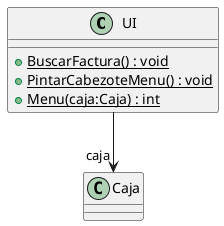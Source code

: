 @startuml
class UI {
    + {static} BuscarFactura() : void
    + {static} PintarCabezoteMenu() : void
    + {static} Menu(caja:Caja) : int
}
UI --> "caja" Caja
@enduml
